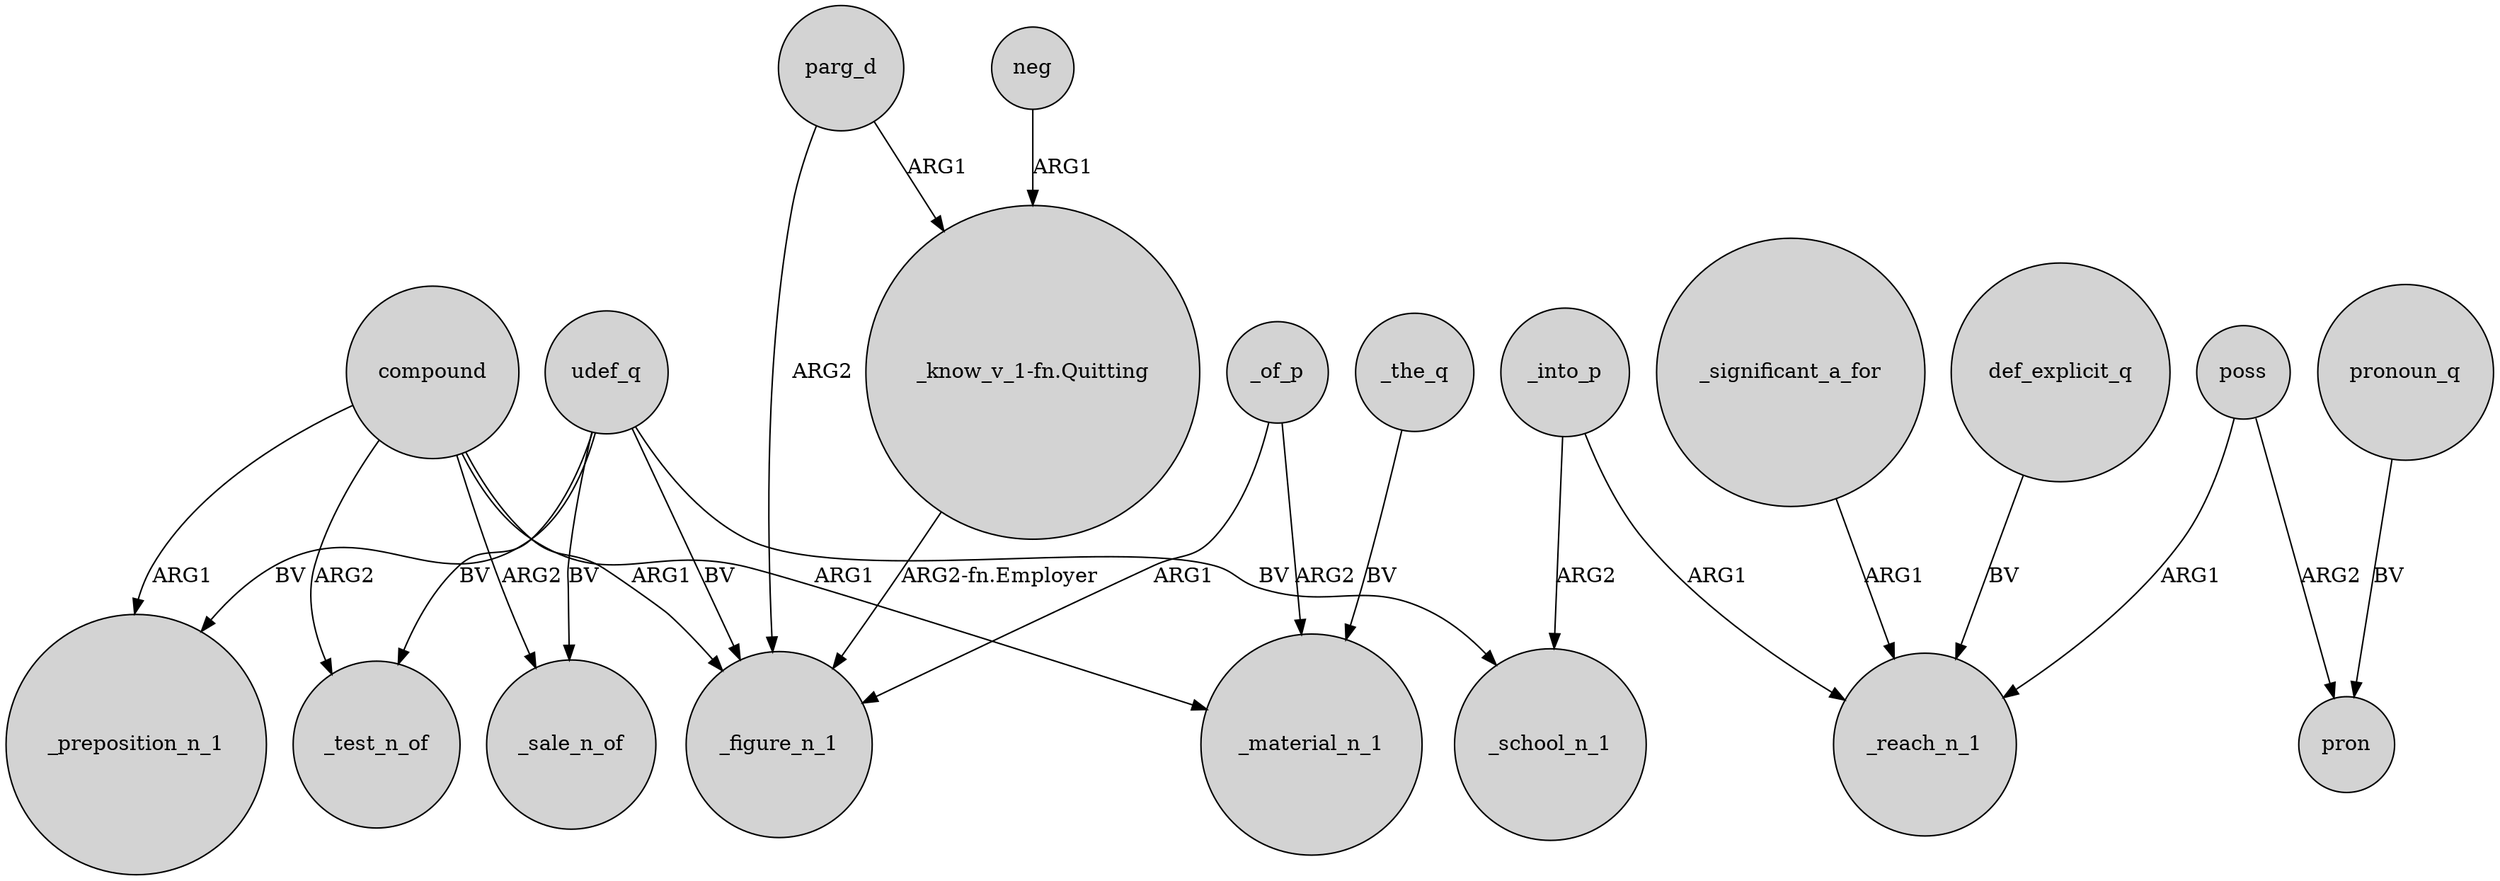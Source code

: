digraph {
	node [shape=circle style=filled]
	neg -> "_know_v_1-fn.Quitting" [label=ARG1]
	compound -> _sale_n_of [label=ARG2]
	udef_q -> _sale_n_of [label=BV]
	_of_p -> _figure_n_1 [label=ARG1]
	compound -> _figure_n_1 [label=ARG1]
	"_know_v_1-fn.Quitting" -> _figure_n_1 [label="ARG2-fn.Employer"]
	parg_d -> _figure_n_1 [label=ARG2]
	udef_q -> _school_n_1 [label=BV]
	_the_q -> _material_n_1 [label=BV]
	compound -> _preposition_n_1 [label=ARG1]
	compound -> _material_n_1 [label=ARG1]
	udef_q -> _preposition_n_1 [label=BV]
	_into_p -> _reach_n_1 [label=ARG1]
	poss -> pron [label=ARG2]
	def_explicit_q -> _reach_n_1 [label=BV]
	parg_d -> "_know_v_1-fn.Quitting" [label=ARG1]
	poss -> _reach_n_1 [label=ARG1]
	udef_q -> _test_n_of [label=BV]
	compound -> _test_n_of [label=ARG2]
	pronoun_q -> pron [label=BV]
	_of_p -> _material_n_1 [label=ARG2]
	_into_p -> _school_n_1 [label=ARG2]
	udef_q -> _figure_n_1 [label=BV]
	_significant_a_for -> _reach_n_1 [label=ARG1]
}
